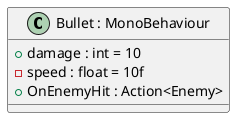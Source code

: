 @startuml
class "Bullet : MonoBehaviour" as Bullet {
    + damage : int = 10
    - speed : float = 10f
    + OnEnemyHit : Action<Enemy>
}
@enduml
